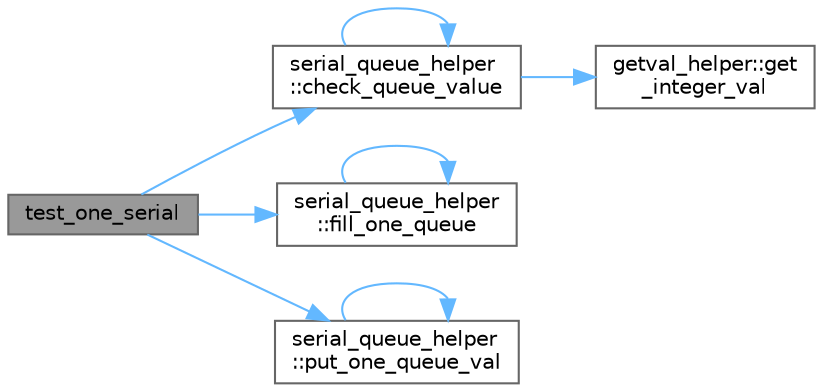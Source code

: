 digraph "test_one_serial"
{
 // LATEX_PDF_SIZE
  bgcolor="transparent";
  edge [fontname=Helvetica,fontsize=10,labelfontname=Helvetica,labelfontsize=10];
  node [fontname=Helvetica,fontsize=10,shape=box,height=0.2,width=0.4];
  rankdir="LR";
  Node1 [id="Node000001",label="test_one_serial",height=0.2,width=0.4,color="gray40", fillcolor="grey60", style="filled", fontcolor="black",tooltip=" "];
  Node1 -> Node2 [id="edge8_Node000001_Node000002",color="steelblue1",style="solid",tooltip=" "];
  Node2 [id="Node000002",label="serial_queue_helper\l::check_queue_value",height=0.2,width=0.4,color="grey40", fillcolor="white", style="filled",URL="$classserial__queue__helper.html#ad6ee81a7adef71fb9151f23b1babc757",tooltip=" "];
  Node2 -> Node2 [id="edge9_Node000002_Node000002",color="steelblue1",style="solid",tooltip=" "];
  Node2 -> Node3 [id="edge10_Node000002_Node000003",color="steelblue1",style="solid",tooltip=" "];
  Node3 [id="Node000003",label="getval_helper::get\l_integer_val",height=0.2,width=0.4,color="grey40", fillcolor="white", style="filled",URL="$structgetval__helper.html#a59cf9a3b735bf16002569ce2a4e1f614",tooltip=" "];
  Node1 -> Node4 [id="edge11_Node000001_Node000004",color="steelblue1",style="solid",tooltip=" "];
  Node4 [id="Node000004",label="serial_queue_helper\l::fill_one_queue",height=0.2,width=0.4,color="grey40", fillcolor="white", style="filled",URL="$classserial__queue__helper.html#a4d6569ec3761c4fda486510805c15a44",tooltip=" "];
  Node4 -> Node4 [id="edge12_Node000004_Node000004",color="steelblue1",style="solid",tooltip=" "];
  Node1 -> Node5 [id="edge13_Node000001_Node000005",color="steelblue1",style="solid",tooltip=" "];
  Node5 [id="Node000005",label="serial_queue_helper\l::put_one_queue_val",height=0.2,width=0.4,color="grey40", fillcolor="white", style="filled",URL="$classserial__queue__helper.html#a32bcd60cd75ea526f90a586e01e878c8",tooltip=" "];
  Node5 -> Node5 [id="edge14_Node000005_Node000005",color="steelblue1",style="solid",tooltip=" "];
}
